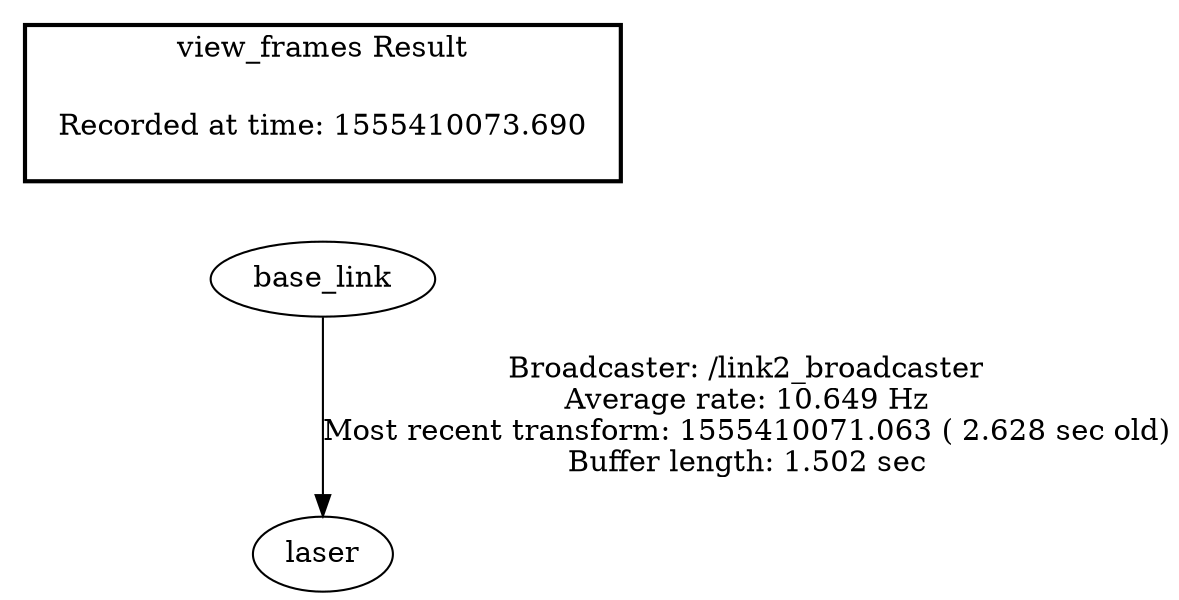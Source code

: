 digraph G {
"base_link" -> "laser"[label="Broadcaster: /link2_broadcaster\nAverage rate: 10.649 Hz\nMost recent transform: 1555410071.063 ( 2.628 sec old)\nBuffer length: 1.502 sec\n"];
edge [style=invis];
 subgraph cluster_legend { style=bold; color=black; label ="view_frames Result";
"Recorded at time: 1555410073.690"[ shape=plaintext ] ;
 }->"base_link";
}